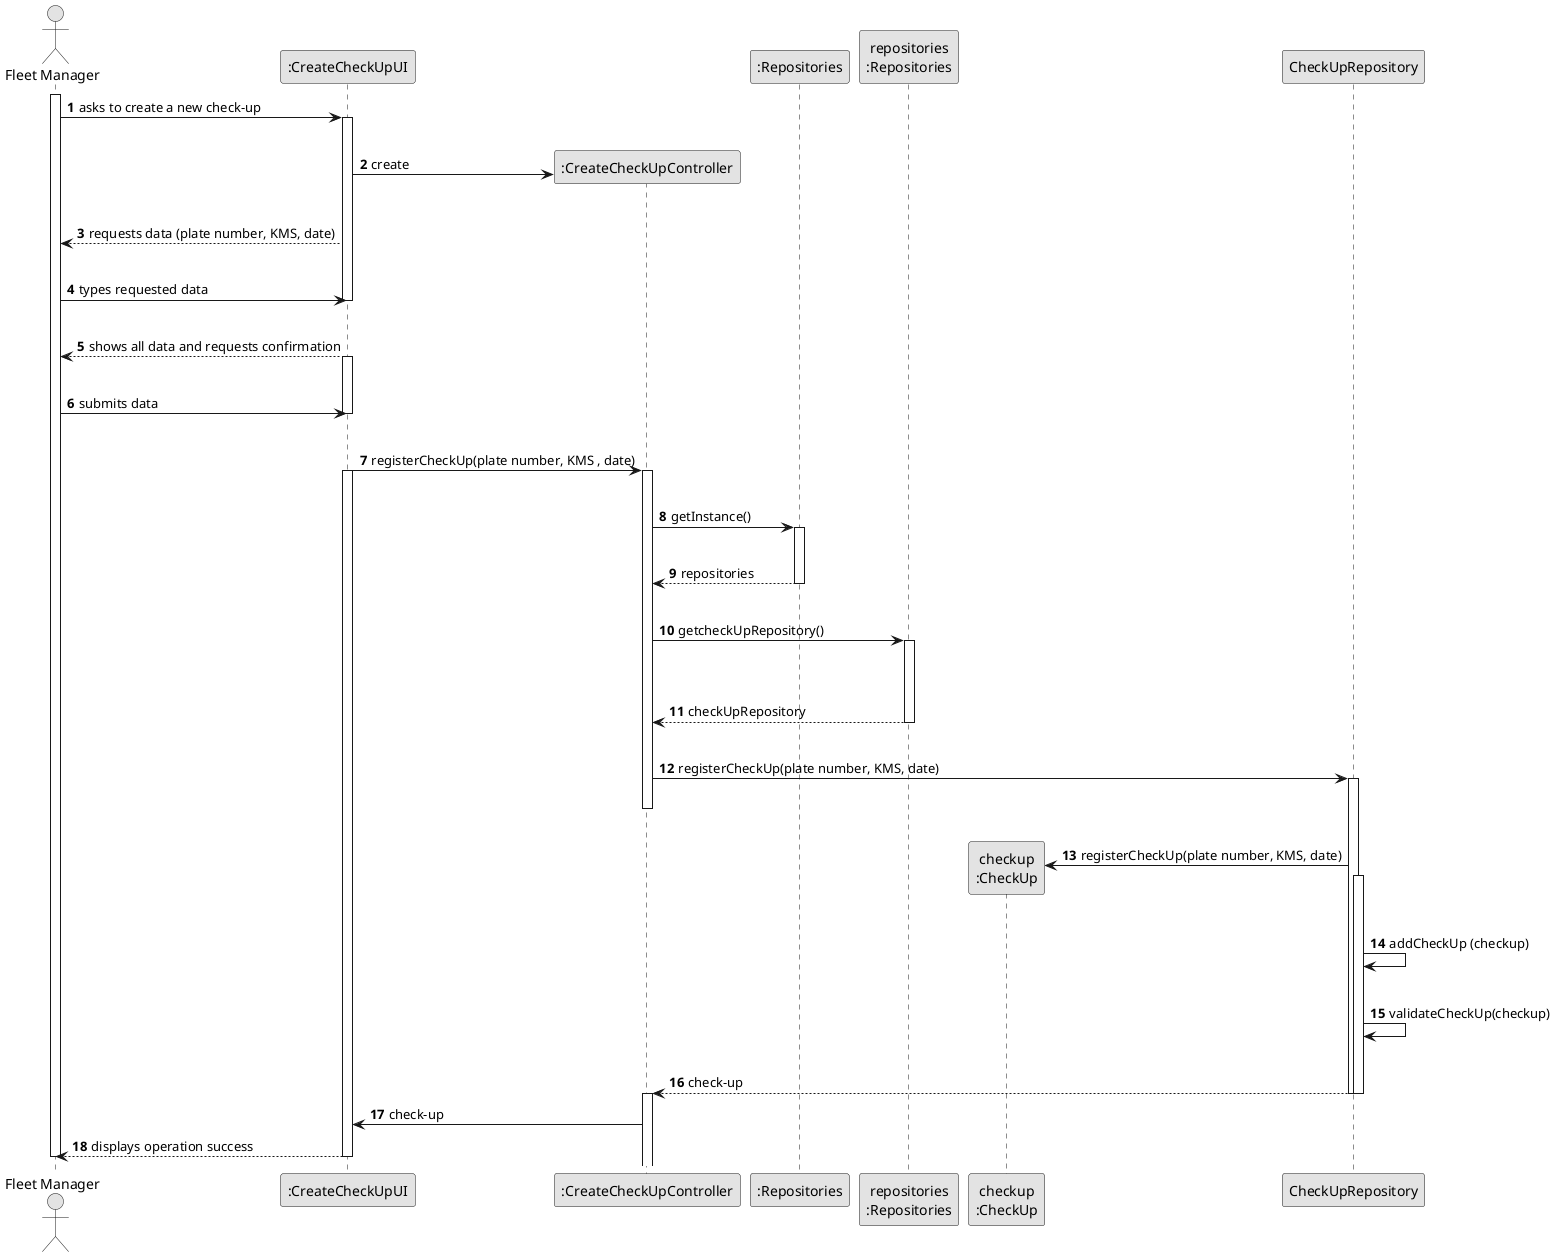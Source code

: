 @startuml
skinparam monochrome true
skinparam packageStyle rectangle
skinparam shadowing false

autonumber

'hide footbox
actor "Fleet Manager" as FM
participant ":CreateCheckUpUI" as UI
participant ":CreateCheckUpController" as CTRL
participant ":Repositories" as REP
participant "repositories\n:Repositories" as REPS
participant "checkup\n:CheckUp" as CHECKUP
participant "CheckUpRepository" as CHECKUPS

activate FM

        FM -> UI : asks to create a new check-up
            |||

        activate UI

            create CTRL
            UI -> CTRL** : create
            |||

            UI --> FM : requests data (plate number, KMS, date)
            |||


    FM -> UI : types requested data
            |||

        deactivate UI

            UI --> FM : shows all data and requests confirmation
            |||

            activate UI
    FM -> UI : submits data
            deactivate UI
            |||

            UI -> CTRL : registerCheckUp(plate number, KMS , date)
            activate CTRL
            activate UI
            |||

                CTRL -> REP : getInstance()
                activate REP
            |||

                    REP --> CTRL: repositories
                deactivate CHECKUPS
            |||

                deactivate REP
                CTRL -> REPS : getcheckUpRepository()
            |||

                activate REPS
            |||

                    REPS --> CTRL: checkUpRepository
                deactivate REPS

'


            |||

        CTRL -> CHECKUPS : registerCheckUp(plate number, KMS, date)
        activate CHECKUPS
            deactivate CTRL

            |||
            CHECKUPS -> CHECKUP**: registerCheckUp(plate number, KMS, date)
            activate CHECKUPS
            |||

                CHECKUPS -> CHECKUPS: addCheckUp (checkup)
            |||


                    CHECKUPS -> CHECKUPS: validateCheckUp(checkup)

            |||

            CHECKUPS --> CTRL: check-up
        deactivate CHECKUPS
        activate CTRL

            CTRL -> UI : check-up
            UI --> FM: displays operation success
    deactivate UI

deactivate FM

@enduml